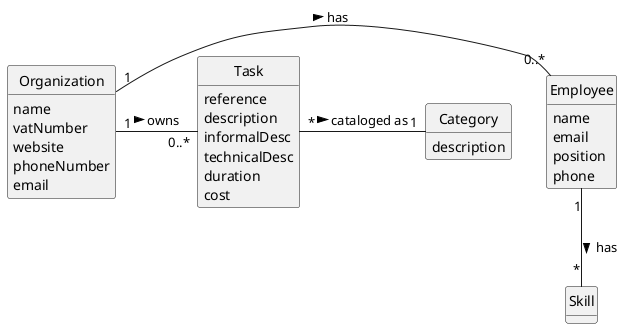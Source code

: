 @startuml
skinparam monochrome true
skinparam packageStyle rectangle
skinparam shadowing false

'left to right direction

skinparam classAttributeIconSize 0

hide circle
hide methods

'title Domain Model

'class Platform {
'  -description
'}

class Organization {
    name
    vatNumber
    website
    phoneNumber
    email
}

class Task {
    reference
    description
    informalDesc
    technicalDesc
    duration
    cost
}

class Category {
    description
}

class Employee {
    name
    email
    position
    phone
}

'class User {
'    name
'    email
'    password
'}

'Platform "1" -- "*" Organization : has registered >
'Platform "1" -- "*" Category : defines >
Organization "1" - "0..*" Employee : has >
Organization "1" - "0..*" Task: owns >
'Task "*" -- "1" Employee: created by >
Employee "1" -- "*" Skill : has >
'Employee "0..1" -- "1" User: acts as >
Task "*" - "1" Category: cataloged as >
@enduml